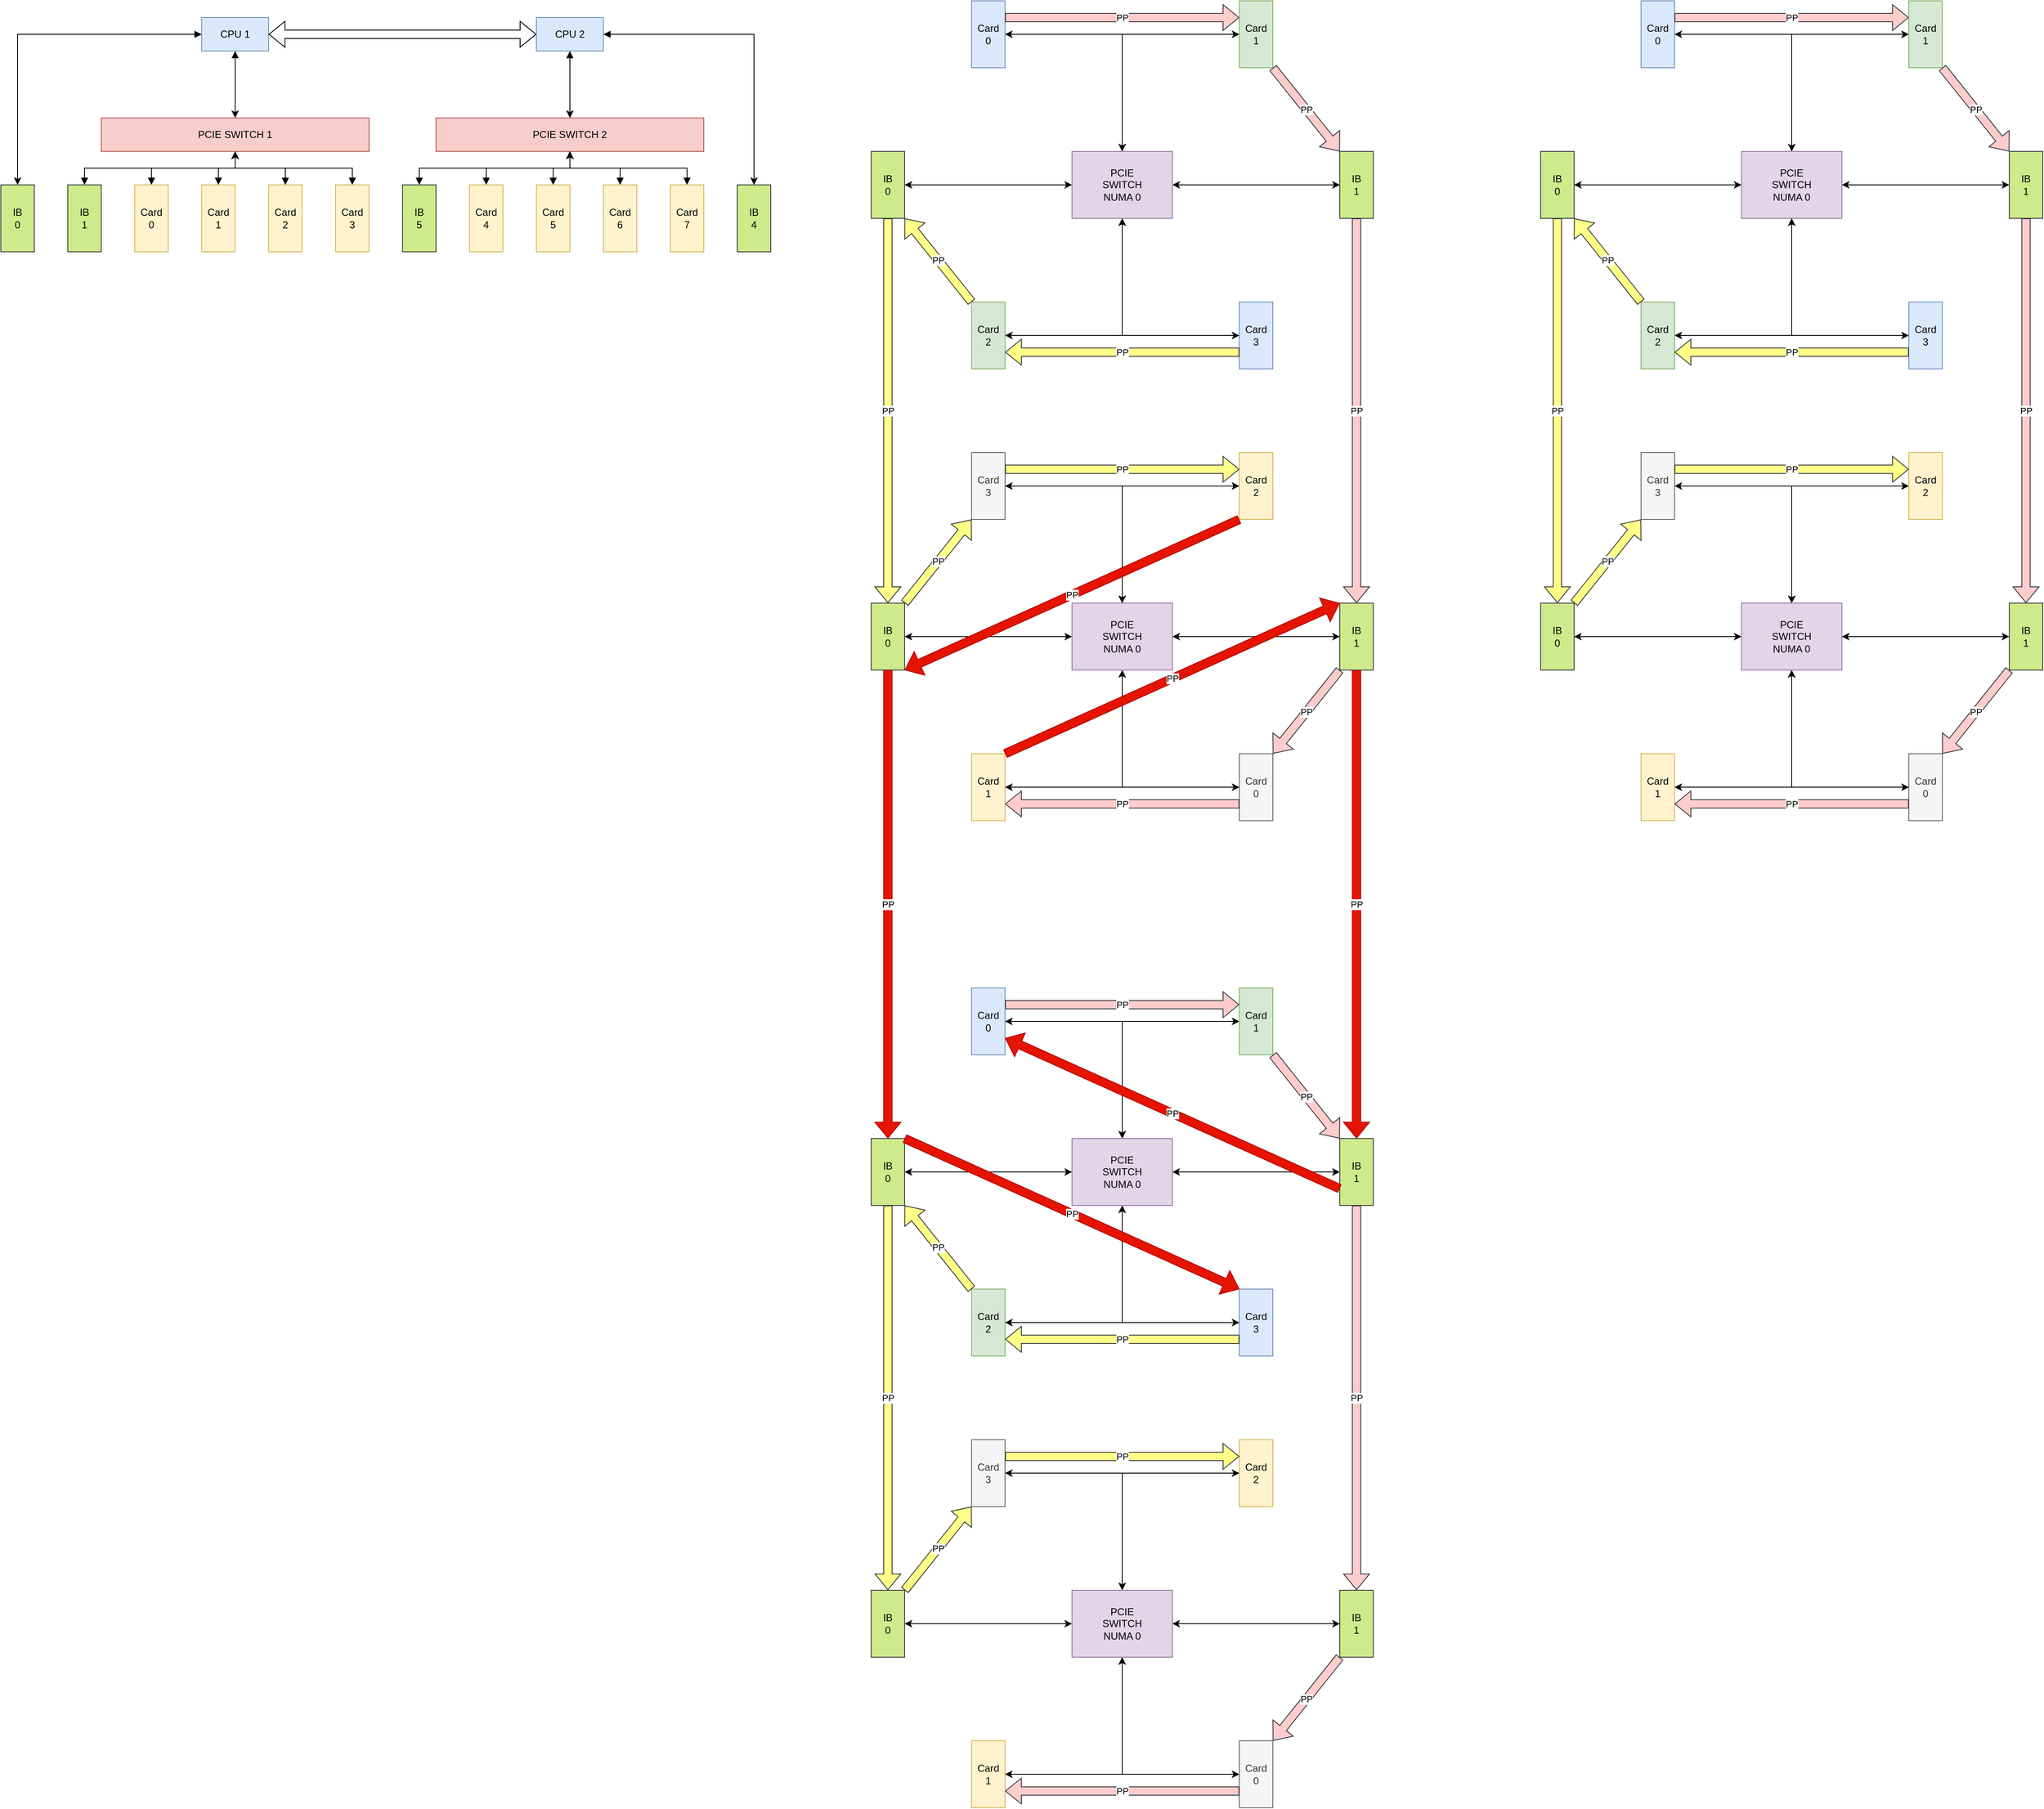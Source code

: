 <mxfile version="24.0.1" type="github">
  <diagram name="Page-1" id="sz9WDsKcMjd7FwOMRA3z">
    <mxGraphModel dx="3813" dy="1637" grid="1" gridSize="10" guides="1" tooltips="1" connect="1" arrows="1" fold="1" page="1" pageScale="1" pageWidth="850" pageHeight="1100" math="0" shadow="0">
      <root>
        <mxCell id="0" />
        <mxCell id="1" parent="0" />
        <mxCell id="98Ptpq3VxeF9D4LMuZ2r-12" value="" style="edgeStyle=orthogonalEdgeStyle;rounded=0;orthogonalLoop=1;jettySize=auto;html=1;startArrow=block;startFill=1;" edge="1" parent="1" source="98Ptpq3VxeF9D4LMuZ2r-13" target="98Ptpq3VxeF9D4LMuZ2r-17">
          <mxGeometry relative="1" as="geometry" />
        </mxCell>
        <mxCell id="98Ptpq3VxeF9D4LMuZ2r-13" value="CPU 1" style="rounded=0;whiteSpace=wrap;html=1;fillColor=#dae8fc;strokeColor=#6c8ebf;" vertex="1" parent="1">
          <mxGeometry x="-600" y="280" width="80" height="40" as="geometry" />
        </mxCell>
        <mxCell id="98Ptpq3VxeF9D4LMuZ2r-14" value="" style="edgeStyle=orthogonalEdgeStyle;rounded=0;orthogonalLoop=1;jettySize=auto;html=1;shape=flexArrow;endArrow=block;startArrow=block;" edge="1" parent="1" source="98Ptpq3VxeF9D4LMuZ2r-16" target="98Ptpq3VxeF9D4LMuZ2r-13">
          <mxGeometry relative="1" as="geometry" />
        </mxCell>
        <mxCell id="98Ptpq3VxeF9D4LMuZ2r-15" value="" style="edgeStyle=orthogonalEdgeStyle;rounded=0;orthogonalLoop=1;jettySize=auto;html=1;startArrow=block;startFill=1;" edge="1" parent="1" source="98Ptpq3VxeF9D4LMuZ2r-16" target="98Ptpq3VxeF9D4LMuZ2r-18">
          <mxGeometry relative="1" as="geometry" />
        </mxCell>
        <mxCell id="98Ptpq3VxeF9D4LMuZ2r-16" value="CPU 2" style="rounded=0;whiteSpace=wrap;html=1;fillColor=#dae8fc;strokeColor=#6c8ebf;" vertex="1" parent="1">
          <mxGeometry x="-200" y="280" width="80" height="40" as="geometry" />
        </mxCell>
        <mxCell id="98Ptpq3VxeF9D4LMuZ2r-17" value="PCIE SWITCH 1" style="rounded=0;whiteSpace=wrap;html=1;fillColor=#f8cecc;strokeColor=#b85450;" vertex="1" parent="1">
          <mxGeometry x="-720" y="400" width="320" height="40" as="geometry" />
        </mxCell>
        <mxCell id="98Ptpq3VxeF9D4LMuZ2r-18" value="PCIE SWITCH 2" style="rounded=0;whiteSpace=wrap;html=1;fillColor=#f8cecc;strokeColor=#b85450;" vertex="1" parent="1">
          <mxGeometry x="-320" y="400" width="320" height="40" as="geometry" />
        </mxCell>
        <mxCell id="98Ptpq3VxeF9D4LMuZ2r-19" value="" style="edgeStyle=orthogonalEdgeStyle;rounded=0;orthogonalLoop=1;jettySize=auto;html=1;startArrow=block;startFill=1;" edge="1" parent="1" source="98Ptpq3VxeF9D4LMuZ2r-20" target="98Ptpq3VxeF9D4LMuZ2r-17">
          <mxGeometry relative="1" as="geometry" />
        </mxCell>
        <mxCell id="98Ptpq3VxeF9D4LMuZ2r-20" value="Card&lt;br&gt;0" style="rounded=0;whiteSpace=wrap;html=1;fillColor=#fff2cc;strokeColor=#d6b656;" vertex="1" parent="1">
          <mxGeometry x="-680" y="480" width="40" height="80" as="geometry" />
        </mxCell>
        <mxCell id="98Ptpq3VxeF9D4LMuZ2r-21" value="" style="edgeStyle=orthogonalEdgeStyle;rounded=0;orthogonalLoop=1;jettySize=auto;html=1;startArrow=block;startFill=1;" edge="1" parent="1" source="98Ptpq3VxeF9D4LMuZ2r-22" target="98Ptpq3VxeF9D4LMuZ2r-17">
          <mxGeometry relative="1" as="geometry" />
        </mxCell>
        <mxCell id="98Ptpq3VxeF9D4LMuZ2r-22" value="Card&lt;br style=&quot;border-color: var(--border-color);&quot;&gt;1" style="rounded=0;whiteSpace=wrap;html=1;fillColor=#fff2cc;strokeColor=#d6b656;" vertex="1" parent="1">
          <mxGeometry x="-600" y="480" width="40" height="80" as="geometry" />
        </mxCell>
        <mxCell id="98Ptpq3VxeF9D4LMuZ2r-23" value="" style="edgeStyle=orthogonalEdgeStyle;rounded=0;orthogonalLoop=1;jettySize=auto;html=1;startArrow=block;startFill=1;" edge="1" parent="1" source="98Ptpq3VxeF9D4LMuZ2r-24" target="98Ptpq3VxeF9D4LMuZ2r-17">
          <mxGeometry relative="1" as="geometry" />
        </mxCell>
        <mxCell id="98Ptpq3VxeF9D4LMuZ2r-24" value="Card&lt;br style=&quot;border-color: var(--border-color);&quot;&gt;2" style="rounded=0;whiteSpace=wrap;html=1;fillColor=#fff2cc;strokeColor=#d6b656;" vertex="1" parent="1">
          <mxGeometry x="-520" y="480" width="40" height="80" as="geometry" />
        </mxCell>
        <mxCell id="98Ptpq3VxeF9D4LMuZ2r-25" value="" style="edgeStyle=orthogonalEdgeStyle;rounded=0;orthogonalLoop=1;jettySize=auto;html=1;startArrow=block;startFill=1;" edge="1" parent="1" source="98Ptpq3VxeF9D4LMuZ2r-26" target="98Ptpq3VxeF9D4LMuZ2r-17">
          <mxGeometry relative="1" as="geometry" />
        </mxCell>
        <mxCell id="98Ptpq3VxeF9D4LMuZ2r-26" value="Card&lt;br style=&quot;border-color: var(--border-color);&quot;&gt;3" style="rounded=0;whiteSpace=wrap;html=1;fillColor=#fff2cc;strokeColor=#d6b656;" vertex="1" parent="1">
          <mxGeometry x="-440" y="480" width="40" height="80" as="geometry" />
        </mxCell>
        <mxCell id="98Ptpq3VxeF9D4LMuZ2r-27" value="" style="edgeStyle=orthogonalEdgeStyle;rounded=0;orthogonalLoop=1;jettySize=auto;html=1;startArrow=block;startFill=1;" edge="1" parent="1" source="98Ptpq3VxeF9D4LMuZ2r-28" target="98Ptpq3VxeF9D4LMuZ2r-17">
          <mxGeometry relative="1" as="geometry" />
        </mxCell>
        <mxCell id="98Ptpq3VxeF9D4LMuZ2r-28" value="IB&lt;br&gt;1" style="rounded=0;whiteSpace=wrap;html=1;fillColor=#cdeb8b;strokeColor=#36393d;" vertex="1" parent="1">
          <mxGeometry x="-760" y="480" width="40" height="80" as="geometry" />
        </mxCell>
        <mxCell id="98Ptpq3VxeF9D4LMuZ2r-29" value="" style="edgeStyle=orthogonalEdgeStyle;rounded=0;orthogonalLoop=1;jettySize=auto;html=1;startArrow=block;startFill=1;" edge="1" parent="1" source="98Ptpq3VxeF9D4LMuZ2r-30" target="98Ptpq3VxeF9D4LMuZ2r-18">
          <mxGeometry relative="1" as="geometry" />
        </mxCell>
        <mxCell id="98Ptpq3VxeF9D4LMuZ2r-30" value="Card&lt;br style=&quot;border-color: var(--border-color);&quot;&gt;4" style="rounded=0;whiteSpace=wrap;html=1;fillColor=#fff2cc;strokeColor=#d6b656;" vertex="1" parent="1">
          <mxGeometry x="-280" y="480" width="40" height="80" as="geometry" />
        </mxCell>
        <mxCell id="98Ptpq3VxeF9D4LMuZ2r-31" value="" style="edgeStyle=orthogonalEdgeStyle;rounded=0;orthogonalLoop=1;jettySize=auto;html=1;startArrow=block;startFill=1;" edge="1" parent="1" source="98Ptpq3VxeF9D4LMuZ2r-32" target="98Ptpq3VxeF9D4LMuZ2r-18">
          <mxGeometry relative="1" as="geometry" />
        </mxCell>
        <mxCell id="98Ptpq3VxeF9D4LMuZ2r-32" value="Card&lt;br style=&quot;border-color: var(--border-color);&quot;&gt;5" style="rounded=0;whiteSpace=wrap;html=1;fillColor=#fff2cc;strokeColor=#d6b656;" vertex="1" parent="1">
          <mxGeometry x="-200" y="480" width="40" height="80" as="geometry" />
        </mxCell>
        <mxCell id="98Ptpq3VxeF9D4LMuZ2r-33" value="" style="edgeStyle=orthogonalEdgeStyle;rounded=0;orthogonalLoop=1;jettySize=auto;html=1;startArrow=block;startFill=1;" edge="1" parent="1" source="98Ptpq3VxeF9D4LMuZ2r-34" target="98Ptpq3VxeF9D4LMuZ2r-18">
          <mxGeometry relative="1" as="geometry" />
        </mxCell>
        <mxCell id="98Ptpq3VxeF9D4LMuZ2r-34" value="Card&lt;br style=&quot;border-color: var(--border-color);&quot;&gt;6" style="rounded=0;whiteSpace=wrap;html=1;fillColor=#fff2cc;strokeColor=#d6b656;" vertex="1" parent="1">
          <mxGeometry x="-120" y="480" width="40" height="80" as="geometry" />
        </mxCell>
        <mxCell id="98Ptpq3VxeF9D4LMuZ2r-35" value="" style="edgeStyle=orthogonalEdgeStyle;rounded=0;orthogonalLoop=1;jettySize=auto;html=1;startArrow=block;startFill=1;" edge="1" parent="1" source="98Ptpq3VxeF9D4LMuZ2r-36" target="98Ptpq3VxeF9D4LMuZ2r-18">
          <mxGeometry relative="1" as="geometry" />
        </mxCell>
        <mxCell id="98Ptpq3VxeF9D4LMuZ2r-36" value="Card&lt;br style=&quot;border-color: var(--border-color);&quot;&gt;7" style="rounded=0;whiteSpace=wrap;html=1;fillColor=#fff2cc;strokeColor=#d6b656;" vertex="1" parent="1">
          <mxGeometry x="-40" y="480" width="40" height="80" as="geometry" />
        </mxCell>
        <mxCell id="98Ptpq3VxeF9D4LMuZ2r-37" value="" style="edgeStyle=orthogonalEdgeStyle;rounded=0;orthogonalLoop=1;jettySize=auto;html=1;startArrow=block;startFill=1;" edge="1" parent="1" source="98Ptpq3VxeF9D4LMuZ2r-38" target="98Ptpq3VxeF9D4LMuZ2r-18">
          <mxGeometry relative="1" as="geometry" />
        </mxCell>
        <mxCell id="98Ptpq3VxeF9D4LMuZ2r-38" value="IB&lt;br&gt;5" style="rounded=0;whiteSpace=wrap;html=1;fillColor=#cdeb8b;strokeColor=#36393d;" vertex="1" parent="1">
          <mxGeometry x="-360" y="480" width="40" height="80" as="geometry" />
        </mxCell>
        <mxCell id="98Ptpq3VxeF9D4LMuZ2r-39" value="IB&lt;br&gt;0" style="rounded=0;whiteSpace=wrap;html=1;fillColor=#cdeb8b;strokeColor=#36393d;" vertex="1" parent="1">
          <mxGeometry x="-840" y="480" width="40" height="80" as="geometry" />
        </mxCell>
        <mxCell id="98Ptpq3VxeF9D4LMuZ2r-40" value="" style="edgeStyle=orthogonalEdgeStyle;rounded=0;orthogonalLoop=1;jettySize=auto;html=1;exitX=0;exitY=0.5;exitDx=0;exitDy=0;entryX=0.5;entryY=0;entryDx=0;entryDy=0;startArrow=block;startFill=1;" edge="1" parent="1" source="98Ptpq3VxeF9D4LMuZ2r-13" target="98Ptpq3VxeF9D4LMuZ2r-39">
          <mxGeometry relative="1" as="geometry">
            <mxPoint x="-550" y="330" as="sourcePoint" />
            <mxPoint x="-550" y="410" as="targetPoint" />
          </mxGeometry>
        </mxCell>
        <mxCell id="98Ptpq3VxeF9D4LMuZ2r-41" value="IB&lt;br&gt;4" style="rounded=0;whiteSpace=wrap;html=1;fillColor=#cdeb8b;strokeColor=#36393d;" vertex="1" parent="1">
          <mxGeometry x="40" y="480" width="40" height="80" as="geometry" />
        </mxCell>
        <mxCell id="98Ptpq3VxeF9D4LMuZ2r-42" value="" style="edgeStyle=orthogonalEdgeStyle;rounded=0;orthogonalLoop=1;jettySize=auto;html=1;exitX=1;exitY=0.5;exitDx=0;exitDy=0;entryX=0.5;entryY=0;entryDx=0;entryDy=0;startArrow=block;startFill=1;" edge="1" parent="1" source="98Ptpq3VxeF9D4LMuZ2r-16" target="98Ptpq3VxeF9D4LMuZ2r-41">
          <mxGeometry relative="1" as="geometry">
            <mxPoint x="240" y="300" as="sourcePoint" />
            <mxPoint x="290" y="410" as="targetPoint" />
          </mxGeometry>
        </mxCell>
        <mxCell id="98Ptpq3VxeF9D4LMuZ2r-53" value="" style="edgeStyle=orthogonalEdgeStyle;rounded=0;orthogonalLoop=1;jettySize=auto;html=1;startArrow=classic;startFill=1;" edge="1" parent="1" source="98Ptpq3VxeF9D4LMuZ2r-44" target="98Ptpq3VxeF9D4LMuZ2r-50">
          <mxGeometry relative="1" as="geometry">
            <Array as="points">
              <mxPoint x="500" y="300" />
            </Array>
          </mxGeometry>
        </mxCell>
        <mxCell id="98Ptpq3VxeF9D4LMuZ2r-44" value="Card&lt;br&gt;0" style="rounded=0;whiteSpace=wrap;html=1;fillColor=#dae8fc;strokeColor=#6c8ebf;" vertex="1" parent="1">
          <mxGeometry x="320" y="260" width="40" height="80" as="geometry" />
        </mxCell>
        <mxCell id="98Ptpq3VxeF9D4LMuZ2r-54" value="" style="edgeStyle=orthogonalEdgeStyle;rounded=0;orthogonalLoop=1;jettySize=auto;html=1;startArrow=classic;startFill=1;" edge="1" parent="1" source="98Ptpq3VxeF9D4LMuZ2r-45" target="98Ptpq3VxeF9D4LMuZ2r-50">
          <mxGeometry relative="1" as="geometry">
            <Array as="points">
              <mxPoint x="500" y="300" />
            </Array>
          </mxGeometry>
        </mxCell>
        <mxCell id="98Ptpq3VxeF9D4LMuZ2r-45" value="Card&lt;br style=&quot;border-color: var(--border-color);&quot;&gt;1" style="rounded=0;whiteSpace=wrap;html=1;fillColor=#d5e8d4;strokeColor=#82b366;" vertex="1" parent="1">
          <mxGeometry x="640" y="260" width="40" height="80" as="geometry" />
        </mxCell>
        <mxCell id="98Ptpq3VxeF9D4LMuZ2r-51" value="" style="edgeStyle=orthogonalEdgeStyle;rounded=0;orthogonalLoop=1;jettySize=auto;html=1;startArrow=classic;startFill=1;" edge="1" parent="1" source="98Ptpq3VxeF9D4LMuZ2r-46" target="98Ptpq3VxeF9D4LMuZ2r-50">
          <mxGeometry relative="1" as="geometry" />
        </mxCell>
        <mxCell id="98Ptpq3VxeF9D4LMuZ2r-46" value="Card&lt;br style=&quot;border-color: var(--border-color);&quot;&gt;2" style="rounded=0;whiteSpace=wrap;html=1;fillColor=#d5e8d4;strokeColor=#82b366;" vertex="1" parent="1">
          <mxGeometry x="320" y="620" width="40" height="80" as="geometry" />
        </mxCell>
        <mxCell id="98Ptpq3VxeF9D4LMuZ2r-52" value="" style="edgeStyle=orthogonalEdgeStyle;rounded=0;orthogonalLoop=1;jettySize=auto;html=1;startArrow=classic;startFill=1;" edge="1" parent="1" source="98Ptpq3VxeF9D4LMuZ2r-47" target="98Ptpq3VxeF9D4LMuZ2r-50">
          <mxGeometry relative="1" as="geometry" />
        </mxCell>
        <mxCell id="98Ptpq3VxeF9D4LMuZ2r-47" value="Card&lt;br style=&quot;border-color: var(--border-color);&quot;&gt;3" style="rounded=0;whiteSpace=wrap;html=1;fillColor=#dae8fc;strokeColor=#6c8ebf;" vertex="1" parent="1">
          <mxGeometry x="640" y="620" width="40" height="80" as="geometry" />
        </mxCell>
        <mxCell id="98Ptpq3VxeF9D4LMuZ2r-56" value="" style="edgeStyle=orthogonalEdgeStyle;rounded=0;orthogonalLoop=1;jettySize=auto;html=1;startArrow=classic;startFill=1;" edge="1" parent="1" source="98Ptpq3VxeF9D4LMuZ2r-48" target="98Ptpq3VxeF9D4LMuZ2r-50">
          <mxGeometry relative="1" as="geometry" />
        </mxCell>
        <mxCell id="98Ptpq3VxeF9D4LMuZ2r-48" value="IB&lt;br&gt;1" style="rounded=0;whiteSpace=wrap;html=1;fillColor=#cdeb8b;strokeColor=#36393d;" vertex="1" parent="1">
          <mxGeometry x="760" y="440" width="40" height="80" as="geometry" />
        </mxCell>
        <mxCell id="98Ptpq3VxeF9D4LMuZ2r-55" value="" style="edgeStyle=orthogonalEdgeStyle;rounded=0;orthogonalLoop=1;jettySize=auto;html=1;startArrow=classic;startFill=1;" edge="1" parent="1" source="98Ptpq3VxeF9D4LMuZ2r-49" target="98Ptpq3VxeF9D4LMuZ2r-50">
          <mxGeometry relative="1" as="geometry" />
        </mxCell>
        <mxCell id="98Ptpq3VxeF9D4LMuZ2r-49" value="IB&lt;br&gt;0" style="rounded=0;whiteSpace=wrap;html=1;fillColor=#cdeb8b;strokeColor=#36393d;" vertex="1" parent="1">
          <mxGeometry x="200" y="440" width="40" height="80" as="geometry" />
        </mxCell>
        <mxCell id="98Ptpq3VxeF9D4LMuZ2r-50" value="PCIE&lt;div&gt;SWITCH&lt;/div&gt;&lt;div&gt;NUMA 0&lt;/div&gt;" style="rounded=0;whiteSpace=wrap;html=1;fillColor=#e1d5e7;strokeColor=#9673a6;" vertex="1" parent="1">
          <mxGeometry x="440" y="440" width="120" height="80" as="geometry" />
        </mxCell>
        <mxCell id="98Ptpq3VxeF9D4LMuZ2r-77" value="" style="edgeStyle=orthogonalEdgeStyle;rounded=0;orthogonalLoop=1;jettySize=auto;html=1;startArrow=classic;startFill=1;" edge="1" parent="1" source="98Ptpq3VxeF9D4LMuZ2r-78" target="98Ptpq3VxeF9D4LMuZ2r-89">
          <mxGeometry relative="1" as="geometry">
            <Array as="points">
              <mxPoint x="500" y="840" />
            </Array>
          </mxGeometry>
        </mxCell>
        <mxCell id="98Ptpq3VxeF9D4LMuZ2r-78" value="Card&lt;br&gt;3" style="rounded=0;whiteSpace=wrap;html=1;fillColor=#f5f5f5;fontColor=#333333;strokeColor=#666666;" vertex="1" parent="1">
          <mxGeometry x="320" y="800" width="40" height="80" as="geometry" />
        </mxCell>
        <mxCell id="98Ptpq3VxeF9D4LMuZ2r-79" value="" style="edgeStyle=orthogonalEdgeStyle;rounded=0;orthogonalLoop=1;jettySize=auto;html=1;startArrow=classic;startFill=1;" edge="1" parent="1" source="98Ptpq3VxeF9D4LMuZ2r-80" target="98Ptpq3VxeF9D4LMuZ2r-89">
          <mxGeometry relative="1" as="geometry">
            <Array as="points">
              <mxPoint x="500" y="840" />
            </Array>
          </mxGeometry>
        </mxCell>
        <mxCell id="98Ptpq3VxeF9D4LMuZ2r-80" value="Card&lt;br style=&quot;border-color: var(--border-color);&quot;&gt;2" style="rounded=0;whiteSpace=wrap;html=1;fillColor=#fff2cc;strokeColor=#d6b656;" vertex="1" parent="1">
          <mxGeometry x="640" y="800" width="40" height="80" as="geometry" />
        </mxCell>
        <mxCell id="98Ptpq3VxeF9D4LMuZ2r-81" value="" style="edgeStyle=orthogonalEdgeStyle;rounded=0;orthogonalLoop=1;jettySize=auto;html=1;startArrow=classic;startFill=1;" edge="1" parent="1" source="98Ptpq3VxeF9D4LMuZ2r-82" target="98Ptpq3VxeF9D4LMuZ2r-89">
          <mxGeometry relative="1" as="geometry" />
        </mxCell>
        <mxCell id="98Ptpq3VxeF9D4LMuZ2r-82" value="Card&lt;br style=&quot;border-color: var(--border-color);&quot;&gt;1" style="rounded=0;whiteSpace=wrap;html=1;fillColor=#fff2cc;strokeColor=#d6b656;" vertex="1" parent="1">
          <mxGeometry x="320" y="1160" width="40" height="80" as="geometry" />
        </mxCell>
        <mxCell id="98Ptpq3VxeF9D4LMuZ2r-83" value="" style="edgeStyle=orthogonalEdgeStyle;rounded=0;orthogonalLoop=1;jettySize=auto;html=1;startArrow=classic;startFill=1;" edge="1" parent="1" source="98Ptpq3VxeF9D4LMuZ2r-84" target="98Ptpq3VxeF9D4LMuZ2r-89">
          <mxGeometry relative="1" as="geometry" />
        </mxCell>
        <mxCell id="98Ptpq3VxeF9D4LMuZ2r-84" value="Card&lt;br style=&quot;border-color: var(--border-color);&quot;&gt;0" style="rounded=0;whiteSpace=wrap;html=1;fillColor=#f5f5f5;strokeColor=#666666;fontColor=#333333;" vertex="1" parent="1">
          <mxGeometry x="640" y="1160" width="40" height="80" as="geometry" />
        </mxCell>
        <mxCell id="98Ptpq3VxeF9D4LMuZ2r-85" value="" style="edgeStyle=orthogonalEdgeStyle;rounded=0;orthogonalLoop=1;jettySize=auto;html=1;startArrow=classic;startFill=1;" edge="1" parent="1" source="98Ptpq3VxeF9D4LMuZ2r-86" target="98Ptpq3VxeF9D4LMuZ2r-89">
          <mxGeometry relative="1" as="geometry" />
        </mxCell>
        <mxCell id="98Ptpq3VxeF9D4LMuZ2r-86" value="IB&lt;br&gt;1" style="rounded=0;whiteSpace=wrap;html=1;fillColor=#cdeb8b;strokeColor=#36393d;" vertex="1" parent="1">
          <mxGeometry x="760" y="980" width="40" height="80" as="geometry" />
        </mxCell>
        <mxCell id="98Ptpq3VxeF9D4LMuZ2r-87" value="" style="edgeStyle=orthogonalEdgeStyle;rounded=0;orthogonalLoop=1;jettySize=auto;html=1;startArrow=classic;startFill=1;" edge="1" parent="1" source="98Ptpq3VxeF9D4LMuZ2r-88" target="98Ptpq3VxeF9D4LMuZ2r-89">
          <mxGeometry relative="1" as="geometry" />
        </mxCell>
        <mxCell id="98Ptpq3VxeF9D4LMuZ2r-88" value="IB&lt;br&gt;0" style="rounded=0;whiteSpace=wrap;html=1;fillColor=#cdeb8b;strokeColor=#36393d;" vertex="1" parent="1">
          <mxGeometry x="200" y="980" width="40" height="80" as="geometry" />
        </mxCell>
        <mxCell id="98Ptpq3VxeF9D4LMuZ2r-89" value="PCIE&lt;div&gt;SWITCH&lt;/div&gt;&lt;div&gt;NUMA 0&lt;/div&gt;" style="rounded=0;whiteSpace=wrap;html=1;fillColor=#e1d5e7;strokeColor=#9673a6;" vertex="1" parent="1">
          <mxGeometry x="440" y="980" width="120" height="80" as="geometry" />
        </mxCell>
        <mxCell id="98Ptpq3VxeF9D4LMuZ2r-90" value="PP" style="shape=flexArrow;endArrow=classic;html=1;rounded=0;entryX=0;entryY=0.25;entryDx=0;entryDy=0;exitX=1;exitY=0.25;exitDx=0;exitDy=0;fillColor=#ffcccc;strokeColor=#36393d;" edge="1" parent="1" source="98Ptpq3VxeF9D4LMuZ2r-44" target="98Ptpq3VxeF9D4LMuZ2r-45">
          <mxGeometry width="50" height="50" relative="1" as="geometry">
            <mxPoint x="390" y="270" as="sourcePoint" />
            <mxPoint x="590" y="270" as="targetPoint" />
          </mxGeometry>
        </mxCell>
        <mxCell id="98Ptpq3VxeF9D4LMuZ2r-91" value="PP" style="shape=flexArrow;endArrow=classic;html=1;rounded=0;entryX=0;entryY=0;entryDx=0;entryDy=0;exitX=1;exitY=1;exitDx=0;exitDy=0;fillColor=#ffcccc;strokeColor=#36393d;" edge="1" parent="1" source="98Ptpq3VxeF9D4LMuZ2r-45" target="98Ptpq3VxeF9D4LMuZ2r-48">
          <mxGeometry width="50" height="50" relative="1" as="geometry">
            <mxPoint x="370" y="290" as="sourcePoint" />
            <mxPoint x="650" y="290" as="targetPoint" />
          </mxGeometry>
        </mxCell>
        <mxCell id="98Ptpq3VxeF9D4LMuZ2r-92" value="PP" style="shape=flexArrow;endArrow=classic;html=1;rounded=0;exitX=0.5;exitY=1;exitDx=0;exitDy=0;entryX=0.5;entryY=0;entryDx=0;entryDy=0;fillColor=#ffcccc;strokeColor=#36393d;" edge="1" parent="1" source="98Ptpq3VxeF9D4LMuZ2r-48" target="98Ptpq3VxeF9D4LMuZ2r-86">
          <mxGeometry width="50" height="50" relative="1" as="geometry">
            <mxPoint x="-200" y="890" as="sourcePoint" />
            <mxPoint x="630" y="950" as="targetPoint" />
          </mxGeometry>
        </mxCell>
        <mxCell id="98Ptpq3VxeF9D4LMuZ2r-93" value="PP" style="shape=flexArrow;endArrow=classic;html=1;rounded=0;exitX=0;exitY=1;exitDx=0;exitDy=0;entryX=1;entryY=0;entryDx=0;entryDy=0;fillColor=#ffcccc;strokeColor=#36393d;" edge="1" parent="1" source="98Ptpq3VxeF9D4LMuZ2r-86" target="98Ptpq3VxeF9D4LMuZ2r-84">
          <mxGeometry width="50" height="50" relative="1" as="geometry">
            <mxPoint x="790" y="530" as="sourcePoint" />
            <mxPoint x="790" y="990" as="targetPoint" />
          </mxGeometry>
        </mxCell>
        <mxCell id="98Ptpq3VxeF9D4LMuZ2r-94" value="PP" style="shape=flexArrow;endArrow=classic;html=1;rounded=0;exitX=0;exitY=0.75;exitDx=0;exitDy=0;entryX=1;entryY=0.75;entryDx=0;entryDy=0;fillColor=#ffcccc;strokeColor=#36393d;" edge="1" parent="1" source="98Ptpq3VxeF9D4LMuZ2r-84" target="98Ptpq3VxeF9D4LMuZ2r-82">
          <mxGeometry width="50" height="50" relative="1" as="geometry">
            <mxPoint x="770" y="1070" as="sourcePoint" />
            <mxPoint x="690" y="1170" as="targetPoint" />
          </mxGeometry>
        </mxCell>
        <mxCell id="98Ptpq3VxeF9D4LMuZ2r-95" value="PP" style="shape=flexArrow;endArrow=none;html=1;rounded=0;exitX=0;exitY=0.25;exitDx=0;exitDy=0;entryX=1;entryY=0.25;entryDx=0;entryDy=0;fillColor=#ffff88;strokeColor=#36393d;startArrow=block;startFill=0;endFill=0;" edge="1" parent="1" source="98Ptpq3VxeF9D4LMuZ2r-80" target="98Ptpq3VxeF9D4LMuZ2r-78">
          <mxGeometry width="50" height="50" relative="1" as="geometry">
            <mxPoint x="770" y="1070" as="sourcePoint" />
            <mxPoint x="690" y="1170" as="targetPoint" />
          </mxGeometry>
        </mxCell>
        <mxCell id="98Ptpq3VxeF9D4LMuZ2r-96" value="PP" style="shape=flexArrow;endArrow=none;html=1;rounded=0;exitX=0;exitY=1;exitDx=0;exitDy=0;entryX=1;entryY=0;entryDx=0;entryDy=0;fillColor=#ffff88;strokeColor=#36393d;startArrow=block;startFill=0;endFill=0;" edge="1" parent="1" source="98Ptpq3VxeF9D4LMuZ2r-78" target="98Ptpq3VxeF9D4LMuZ2r-88">
          <mxGeometry width="50" height="50" relative="1" as="geometry">
            <mxPoint x="650" y="830" as="sourcePoint" />
            <mxPoint x="370" y="830" as="targetPoint" />
          </mxGeometry>
        </mxCell>
        <mxCell id="98Ptpq3VxeF9D4LMuZ2r-97" value="PP" style="shape=flexArrow;endArrow=none;html=1;rounded=0;exitX=0.5;exitY=0;exitDx=0;exitDy=0;entryX=0.5;entryY=1;entryDx=0;entryDy=0;fillColor=#ffff88;strokeColor=#36393d;startArrow=block;endFill=0;" edge="1" parent="1" source="98Ptpq3VxeF9D4LMuZ2r-88" target="98Ptpq3VxeF9D4LMuZ2r-49">
          <mxGeometry width="50" height="50" relative="1" as="geometry">
            <mxPoint x="330" y="890" as="sourcePoint" />
            <mxPoint x="250" y="990" as="targetPoint" />
          </mxGeometry>
        </mxCell>
        <mxCell id="98Ptpq3VxeF9D4LMuZ2r-100" value="PP" style="shape=flexArrow;endArrow=none;html=1;rounded=0;exitX=1;exitY=1;exitDx=0;exitDy=0;entryX=0;entryY=0;entryDx=0;entryDy=0;fillColor=#ffff88;strokeColor=#36393d;endFill=0;startArrow=block;" edge="1" parent="1" source="98Ptpq3VxeF9D4LMuZ2r-49" target="98Ptpq3VxeF9D4LMuZ2r-46">
          <mxGeometry width="50" height="50" relative="1" as="geometry">
            <mxPoint x="330" y="890" as="sourcePoint" />
            <mxPoint x="250" y="990" as="targetPoint" />
          </mxGeometry>
        </mxCell>
        <mxCell id="98Ptpq3VxeF9D4LMuZ2r-101" value="PP" style="shape=flexArrow;endArrow=none;html=1;rounded=0;exitX=1;exitY=0.75;exitDx=0;exitDy=0;entryX=0;entryY=0.75;entryDx=0;entryDy=0;fillColor=#ffff88;strokeColor=#36393d;startArrow=block;endFill=0;" edge="1" parent="1" source="98Ptpq3VxeF9D4LMuZ2r-46" target="98Ptpq3VxeF9D4LMuZ2r-47">
          <mxGeometry width="50" height="50" relative="1" as="geometry">
            <mxPoint x="250" y="530" as="sourcePoint" />
            <mxPoint x="330" y="630" as="targetPoint" />
          </mxGeometry>
        </mxCell>
        <mxCell id="98Ptpq3VxeF9D4LMuZ2r-102" value="" style="edgeStyle=orthogonalEdgeStyle;rounded=0;orthogonalLoop=1;jettySize=auto;html=1;startArrow=classic;startFill=1;" edge="1" parent="1" source="98Ptpq3VxeF9D4LMuZ2r-103" target="98Ptpq3VxeF9D4LMuZ2r-114">
          <mxGeometry relative="1" as="geometry">
            <Array as="points">
              <mxPoint x="1300" y="300" />
            </Array>
          </mxGeometry>
        </mxCell>
        <mxCell id="98Ptpq3VxeF9D4LMuZ2r-103" value="Card&lt;br&gt;0" style="rounded=0;whiteSpace=wrap;html=1;fillColor=#dae8fc;strokeColor=#6c8ebf;" vertex="1" parent="1">
          <mxGeometry x="1120" y="260" width="40" height="80" as="geometry" />
        </mxCell>
        <mxCell id="98Ptpq3VxeF9D4LMuZ2r-104" value="" style="edgeStyle=orthogonalEdgeStyle;rounded=0;orthogonalLoop=1;jettySize=auto;html=1;startArrow=classic;startFill=1;" edge="1" parent="1" source="98Ptpq3VxeF9D4LMuZ2r-105" target="98Ptpq3VxeF9D4LMuZ2r-114">
          <mxGeometry relative="1" as="geometry">
            <Array as="points">
              <mxPoint x="1300" y="300" />
            </Array>
          </mxGeometry>
        </mxCell>
        <mxCell id="98Ptpq3VxeF9D4LMuZ2r-105" value="Card&lt;br style=&quot;border-color: var(--border-color);&quot;&gt;1" style="rounded=0;whiteSpace=wrap;html=1;fillColor=#d5e8d4;strokeColor=#82b366;" vertex="1" parent="1">
          <mxGeometry x="1440" y="260" width="40" height="80" as="geometry" />
        </mxCell>
        <mxCell id="98Ptpq3VxeF9D4LMuZ2r-106" value="" style="edgeStyle=orthogonalEdgeStyle;rounded=0;orthogonalLoop=1;jettySize=auto;html=1;startArrow=classic;startFill=1;" edge="1" parent="1" source="98Ptpq3VxeF9D4LMuZ2r-107" target="98Ptpq3VxeF9D4LMuZ2r-114">
          <mxGeometry relative="1" as="geometry" />
        </mxCell>
        <mxCell id="98Ptpq3VxeF9D4LMuZ2r-107" value="Card&lt;br style=&quot;border-color: var(--border-color);&quot;&gt;2" style="rounded=0;whiteSpace=wrap;html=1;fillColor=#d5e8d4;strokeColor=#82b366;" vertex="1" parent="1">
          <mxGeometry x="1120" y="620" width="40" height="80" as="geometry" />
        </mxCell>
        <mxCell id="98Ptpq3VxeF9D4LMuZ2r-108" value="" style="edgeStyle=orthogonalEdgeStyle;rounded=0;orthogonalLoop=1;jettySize=auto;html=1;startArrow=classic;startFill=1;" edge="1" parent="1" source="98Ptpq3VxeF9D4LMuZ2r-109" target="98Ptpq3VxeF9D4LMuZ2r-114">
          <mxGeometry relative="1" as="geometry" />
        </mxCell>
        <mxCell id="98Ptpq3VxeF9D4LMuZ2r-109" value="Card&lt;br style=&quot;border-color: var(--border-color);&quot;&gt;3" style="rounded=0;whiteSpace=wrap;html=1;fillColor=#dae8fc;strokeColor=#6c8ebf;" vertex="1" parent="1">
          <mxGeometry x="1440" y="620" width="40" height="80" as="geometry" />
        </mxCell>
        <mxCell id="98Ptpq3VxeF9D4LMuZ2r-110" value="" style="edgeStyle=orthogonalEdgeStyle;rounded=0;orthogonalLoop=1;jettySize=auto;html=1;startArrow=classic;startFill=1;" edge="1" parent="1" source="98Ptpq3VxeF9D4LMuZ2r-111" target="98Ptpq3VxeF9D4LMuZ2r-114">
          <mxGeometry relative="1" as="geometry" />
        </mxCell>
        <mxCell id="98Ptpq3VxeF9D4LMuZ2r-111" value="IB&lt;br&gt;1" style="rounded=0;whiteSpace=wrap;html=1;fillColor=#cdeb8b;strokeColor=#36393d;" vertex="1" parent="1">
          <mxGeometry x="1560" y="440" width="40" height="80" as="geometry" />
        </mxCell>
        <mxCell id="98Ptpq3VxeF9D4LMuZ2r-112" value="" style="edgeStyle=orthogonalEdgeStyle;rounded=0;orthogonalLoop=1;jettySize=auto;html=1;startArrow=classic;startFill=1;" edge="1" parent="1" source="98Ptpq3VxeF9D4LMuZ2r-113" target="98Ptpq3VxeF9D4LMuZ2r-114">
          <mxGeometry relative="1" as="geometry" />
        </mxCell>
        <mxCell id="98Ptpq3VxeF9D4LMuZ2r-113" value="IB&lt;br&gt;0" style="rounded=0;whiteSpace=wrap;html=1;fillColor=#cdeb8b;strokeColor=#36393d;" vertex="1" parent="1">
          <mxGeometry x="1000" y="440" width="40" height="80" as="geometry" />
        </mxCell>
        <mxCell id="98Ptpq3VxeF9D4LMuZ2r-114" value="PCIE&lt;div&gt;SWITCH&lt;/div&gt;&lt;div&gt;NUMA 0&lt;/div&gt;" style="rounded=0;whiteSpace=wrap;html=1;fillColor=#e1d5e7;strokeColor=#9673a6;" vertex="1" parent="1">
          <mxGeometry x="1240" y="440" width="120" height="80" as="geometry" />
        </mxCell>
        <mxCell id="98Ptpq3VxeF9D4LMuZ2r-115" value="" style="edgeStyle=orthogonalEdgeStyle;rounded=0;orthogonalLoop=1;jettySize=auto;html=1;startArrow=classic;startFill=1;" edge="1" parent="1" source="98Ptpq3VxeF9D4LMuZ2r-116" target="98Ptpq3VxeF9D4LMuZ2r-127">
          <mxGeometry relative="1" as="geometry">
            <Array as="points">
              <mxPoint x="1300" y="840" />
            </Array>
          </mxGeometry>
        </mxCell>
        <mxCell id="98Ptpq3VxeF9D4LMuZ2r-116" value="Card&lt;br&gt;3" style="rounded=0;whiteSpace=wrap;html=1;fillColor=#f5f5f5;strokeColor=#666666;fontColor=#333333;" vertex="1" parent="1">
          <mxGeometry x="1120" y="800" width="40" height="80" as="geometry" />
        </mxCell>
        <mxCell id="98Ptpq3VxeF9D4LMuZ2r-117" value="" style="edgeStyle=orthogonalEdgeStyle;rounded=0;orthogonalLoop=1;jettySize=auto;html=1;startArrow=classic;startFill=1;" edge="1" parent="1" source="98Ptpq3VxeF9D4LMuZ2r-118" target="98Ptpq3VxeF9D4LMuZ2r-127">
          <mxGeometry relative="1" as="geometry">
            <Array as="points">
              <mxPoint x="1300" y="840" />
            </Array>
          </mxGeometry>
        </mxCell>
        <mxCell id="98Ptpq3VxeF9D4LMuZ2r-118" value="Card&lt;br style=&quot;border-color: var(--border-color);&quot;&gt;2" style="rounded=0;whiteSpace=wrap;html=1;fillColor=#fff2cc;strokeColor=#d6b656;" vertex="1" parent="1">
          <mxGeometry x="1440" y="800" width="40" height="80" as="geometry" />
        </mxCell>
        <mxCell id="98Ptpq3VxeF9D4LMuZ2r-119" value="" style="edgeStyle=orthogonalEdgeStyle;rounded=0;orthogonalLoop=1;jettySize=auto;html=1;startArrow=classic;startFill=1;" edge="1" parent="1" source="98Ptpq3VxeF9D4LMuZ2r-120" target="98Ptpq3VxeF9D4LMuZ2r-127">
          <mxGeometry relative="1" as="geometry" />
        </mxCell>
        <mxCell id="98Ptpq3VxeF9D4LMuZ2r-120" value="Card&lt;br style=&quot;border-color: var(--border-color);&quot;&gt;1" style="rounded=0;whiteSpace=wrap;html=1;fillColor=#fff2cc;strokeColor=#d6b656;" vertex="1" parent="1">
          <mxGeometry x="1120" y="1160" width="40" height="80" as="geometry" />
        </mxCell>
        <mxCell id="98Ptpq3VxeF9D4LMuZ2r-121" value="" style="edgeStyle=orthogonalEdgeStyle;rounded=0;orthogonalLoop=1;jettySize=auto;html=1;startArrow=classic;startFill=1;" edge="1" parent="1" source="98Ptpq3VxeF9D4LMuZ2r-122" target="98Ptpq3VxeF9D4LMuZ2r-127">
          <mxGeometry relative="1" as="geometry" />
        </mxCell>
        <mxCell id="98Ptpq3VxeF9D4LMuZ2r-122" value="Card&lt;br style=&quot;border-color: var(--border-color);&quot;&gt;0" style="rounded=0;whiteSpace=wrap;html=1;fillColor=#f5f5f5;strokeColor=#666666;fontColor=#333333;" vertex="1" parent="1">
          <mxGeometry x="1440" y="1160" width="40" height="80" as="geometry" />
        </mxCell>
        <mxCell id="98Ptpq3VxeF9D4LMuZ2r-123" value="" style="edgeStyle=orthogonalEdgeStyle;rounded=0;orthogonalLoop=1;jettySize=auto;html=1;startArrow=classic;startFill=1;" edge="1" parent="1" source="98Ptpq3VxeF9D4LMuZ2r-124" target="98Ptpq3VxeF9D4LMuZ2r-127">
          <mxGeometry relative="1" as="geometry" />
        </mxCell>
        <mxCell id="98Ptpq3VxeF9D4LMuZ2r-124" value="IB&lt;br&gt;1" style="rounded=0;whiteSpace=wrap;html=1;fillColor=#cdeb8b;strokeColor=#36393d;" vertex="1" parent="1">
          <mxGeometry x="1560" y="980" width="40" height="80" as="geometry" />
        </mxCell>
        <mxCell id="98Ptpq3VxeF9D4LMuZ2r-125" value="" style="edgeStyle=orthogonalEdgeStyle;rounded=0;orthogonalLoop=1;jettySize=auto;html=1;startArrow=classic;startFill=1;" edge="1" parent="1" source="98Ptpq3VxeF9D4LMuZ2r-126" target="98Ptpq3VxeF9D4LMuZ2r-127">
          <mxGeometry relative="1" as="geometry" />
        </mxCell>
        <mxCell id="98Ptpq3VxeF9D4LMuZ2r-126" value="IB&lt;br&gt;0" style="rounded=0;whiteSpace=wrap;html=1;fillColor=#cdeb8b;strokeColor=#36393d;" vertex="1" parent="1">
          <mxGeometry x="1000" y="980" width="40" height="80" as="geometry" />
        </mxCell>
        <mxCell id="98Ptpq3VxeF9D4LMuZ2r-127" value="PCIE&lt;div&gt;SWITCH&lt;/div&gt;&lt;div&gt;NUMA 0&lt;/div&gt;" style="rounded=0;whiteSpace=wrap;html=1;fillColor=#e1d5e7;strokeColor=#9673a6;" vertex="1" parent="1">
          <mxGeometry x="1240" y="980" width="120" height="80" as="geometry" />
        </mxCell>
        <mxCell id="98Ptpq3VxeF9D4LMuZ2r-128" value="PP" style="shape=flexArrow;endArrow=classic;html=1;rounded=0;entryX=0;entryY=0.25;entryDx=0;entryDy=0;exitX=1;exitY=0.25;exitDx=0;exitDy=0;fillColor=#ffcccc;strokeColor=#36393d;" edge="1" parent="1" source="98Ptpq3VxeF9D4LMuZ2r-103" target="98Ptpq3VxeF9D4LMuZ2r-105">
          <mxGeometry width="50" height="50" relative="1" as="geometry">
            <mxPoint x="1190" y="270" as="sourcePoint" />
            <mxPoint x="1390" y="270" as="targetPoint" />
          </mxGeometry>
        </mxCell>
        <mxCell id="98Ptpq3VxeF9D4LMuZ2r-129" value="PP" style="shape=flexArrow;endArrow=classic;html=1;rounded=0;entryX=0;entryY=0;entryDx=0;entryDy=0;exitX=1;exitY=1;exitDx=0;exitDy=0;fillColor=#ffcccc;strokeColor=#36393d;" edge="1" parent="1" source="98Ptpq3VxeF9D4LMuZ2r-105" target="98Ptpq3VxeF9D4LMuZ2r-111">
          <mxGeometry width="50" height="50" relative="1" as="geometry">
            <mxPoint x="1170" y="290" as="sourcePoint" />
            <mxPoint x="1450" y="290" as="targetPoint" />
          </mxGeometry>
        </mxCell>
        <mxCell id="98Ptpq3VxeF9D4LMuZ2r-130" value="PP" style="shape=flexArrow;endArrow=classic;html=1;rounded=0;exitX=0.5;exitY=1;exitDx=0;exitDy=0;entryX=0.5;entryY=0;entryDx=0;entryDy=0;fillColor=#ffcccc;strokeColor=#36393d;" edge="1" parent="1" source="98Ptpq3VxeF9D4LMuZ2r-111" target="98Ptpq3VxeF9D4LMuZ2r-124">
          <mxGeometry width="50" height="50" relative="1" as="geometry">
            <mxPoint x="600" y="890" as="sourcePoint" />
            <mxPoint x="1430" y="950" as="targetPoint" />
          </mxGeometry>
        </mxCell>
        <mxCell id="98Ptpq3VxeF9D4LMuZ2r-131" value="PP" style="shape=flexArrow;endArrow=classic;html=1;rounded=0;exitX=0;exitY=1;exitDx=0;exitDy=0;entryX=1;entryY=0;entryDx=0;entryDy=0;fillColor=#ffcccc;strokeColor=#36393d;" edge="1" parent="1" source="98Ptpq3VxeF9D4LMuZ2r-124" target="98Ptpq3VxeF9D4LMuZ2r-122">
          <mxGeometry width="50" height="50" relative="1" as="geometry">
            <mxPoint x="1590" y="530" as="sourcePoint" />
            <mxPoint x="1590" y="990" as="targetPoint" />
          </mxGeometry>
        </mxCell>
        <mxCell id="98Ptpq3VxeF9D4LMuZ2r-132" value="PP" style="shape=flexArrow;endArrow=classic;html=1;rounded=0;exitX=0;exitY=0.75;exitDx=0;exitDy=0;entryX=1;entryY=0.75;entryDx=0;entryDy=0;fillColor=#ffcccc;strokeColor=#36393d;" edge="1" parent="1" source="98Ptpq3VxeF9D4LMuZ2r-122" target="98Ptpq3VxeF9D4LMuZ2r-120">
          <mxGeometry width="50" height="50" relative="1" as="geometry">
            <mxPoint x="1570" y="1070" as="sourcePoint" />
            <mxPoint x="1490" y="1170" as="targetPoint" />
          </mxGeometry>
        </mxCell>
        <mxCell id="98Ptpq3VxeF9D4LMuZ2r-133" value="PP" style="shape=flexArrow;endArrow=none;html=1;rounded=0;exitX=0;exitY=0.25;exitDx=0;exitDy=0;entryX=1;entryY=0.25;entryDx=0;entryDy=0;fillColor=#ffff88;strokeColor=#36393d;startArrow=block;startFill=0;endFill=0;" edge="1" parent="1" source="98Ptpq3VxeF9D4LMuZ2r-118" target="98Ptpq3VxeF9D4LMuZ2r-116">
          <mxGeometry width="50" height="50" relative="1" as="geometry">
            <mxPoint x="1570" y="1070" as="sourcePoint" />
            <mxPoint x="1490" y="1170" as="targetPoint" />
          </mxGeometry>
        </mxCell>
        <mxCell id="98Ptpq3VxeF9D4LMuZ2r-134" value="PP" style="shape=flexArrow;endArrow=none;html=1;rounded=0;exitX=0;exitY=1;exitDx=0;exitDy=0;entryX=1;entryY=0;entryDx=0;entryDy=0;fillColor=#ffff88;strokeColor=#36393d;startArrow=block;startFill=0;endFill=0;" edge="1" parent="1" source="98Ptpq3VxeF9D4LMuZ2r-116" target="98Ptpq3VxeF9D4LMuZ2r-126">
          <mxGeometry width="50" height="50" relative="1" as="geometry">
            <mxPoint x="1450" y="830" as="sourcePoint" />
            <mxPoint x="1170" y="830" as="targetPoint" />
          </mxGeometry>
        </mxCell>
        <mxCell id="98Ptpq3VxeF9D4LMuZ2r-135" value="PP" style="shape=flexArrow;endArrow=none;html=1;rounded=0;exitX=0.5;exitY=0;exitDx=0;exitDy=0;entryX=0.5;entryY=1;entryDx=0;entryDy=0;fillColor=#ffff88;strokeColor=#36393d;startArrow=block;endFill=0;" edge="1" parent="1" source="98Ptpq3VxeF9D4LMuZ2r-126" target="98Ptpq3VxeF9D4LMuZ2r-113">
          <mxGeometry width="50" height="50" relative="1" as="geometry">
            <mxPoint x="1130" y="890" as="sourcePoint" />
            <mxPoint x="1050" y="990" as="targetPoint" />
          </mxGeometry>
        </mxCell>
        <mxCell id="98Ptpq3VxeF9D4LMuZ2r-136" value="PP" style="shape=flexArrow;endArrow=none;html=1;rounded=0;exitX=1;exitY=1;exitDx=0;exitDy=0;entryX=0;entryY=0;entryDx=0;entryDy=0;fillColor=#ffff88;strokeColor=#36393d;endFill=0;startArrow=block;" edge="1" parent="1" source="98Ptpq3VxeF9D4LMuZ2r-113" target="98Ptpq3VxeF9D4LMuZ2r-107">
          <mxGeometry width="50" height="50" relative="1" as="geometry">
            <mxPoint x="1130" y="890" as="sourcePoint" />
            <mxPoint x="1050" y="990" as="targetPoint" />
          </mxGeometry>
        </mxCell>
        <mxCell id="98Ptpq3VxeF9D4LMuZ2r-137" value="PP" style="shape=flexArrow;endArrow=none;html=1;rounded=0;exitX=1;exitY=0.75;exitDx=0;exitDy=0;entryX=0;entryY=0.75;entryDx=0;entryDy=0;fillColor=#ffff88;strokeColor=#36393d;startArrow=block;endFill=0;" edge="1" parent="1" source="98Ptpq3VxeF9D4LMuZ2r-107" target="98Ptpq3VxeF9D4LMuZ2r-109">
          <mxGeometry width="50" height="50" relative="1" as="geometry">
            <mxPoint x="1050" y="530" as="sourcePoint" />
            <mxPoint x="1130" y="630" as="targetPoint" />
          </mxGeometry>
        </mxCell>
        <mxCell id="98Ptpq3VxeF9D4LMuZ2r-174" value="" style="edgeStyle=orthogonalEdgeStyle;rounded=0;orthogonalLoop=1;jettySize=auto;html=1;startArrow=classic;startFill=1;" edge="1" parent="1" source="98Ptpq3VxeF9D4LMuZ2r-175" target="98Ptpq3VxeF9D4LMuZ2r-186">
          <mxGeometry relative="1" as="geometry">
            <Array as="points">
              <mxPoint x="500" y="1480" />
            </Array>
          </mxGeometry>
        </mxCell>
        <mxCell id="98Ptpq3VxeF9D4LMuZ2r-175" value="Card&lt;br&gt;0" style="rounded=0;whiteSpace=wrap;html=1;fillColor=#dae8fc;strokeColor=#6c8ebf;" vertex="1" parent="1">
          <mxGeometry x="320" y="1440" width="40" height="80" as="geometry" />
        </mxCell>
        <mxCell id="98Ptpq3VxeF9D4LMuZ2r-176" value="" style="edgeStyle=orthogonalEdgeStyle;rounded=0;orthogonalLoop=1;jettySize=auto;html=1;startArrow=classic;startFill=1;" edge="1" parent="1" source="98Ptpq3VxeF9D4LMuZ2r-177" target="98Ptpq3VxeF9D4LMuZ2r-186">
          <mxGeometry relative="1" as="geometry">
            <Array as="points">
              <mxPoint x="500" y="1480" />
            </Array>
          </mxGeometry>
        </mxCell>
        <mxCell id="98Ptpq3VxeF9D4LMuZ2r-177" value="Card&lt;br style=&quot;border-color: var(--border-color);&quot;&gt;1" style="rounded=0;whiteSpace=wrap;html=1;fillColor=#d5e8d4;strokeColor=#82b366;" vertex="1" parent="1">
          <mxGeometry x="640" y="1440" width="40" height="80" as="geometry" />
        </mxCell>
        <mxCell id="98Ptpq3VxeF9D4LMuZ2r-178" value="" style="edgeStyle=orthogonalEdgeStyle;rounded=0;orthogonalLoop=1;jettySize=auto;html=1;startArrow=classic;startFill=1;" edge="1" parent="1" source="98Ptpq3VxeF9D4LMuZ2r-179" target="98Ptpq3VxeF9D4LMuZ2r-186">
          <mxGeometry relative="1" as="geometry" />
        </mxCell>
        <mxCell id="98Ptpq3VxeF9D4LMuZ2r-179" value="Card&lt;br style=&quot;border-color: var(--border-color);&quot;&gt;2" style="rounded=0;whiteSpace=wrap;html=1;fillColor=#d5e8d4;strokeColor=#82b366;" vertex="1" parent="1">
          <mxGeometry x="320" y="1800" width="40" height="80" as="geometry" />
        </mxCell>
        <mxCell id="98Ptpq3VxeF9D4LMuZ2r-180" value="" style="edgeStyle=orthogonalEdgeStyle;rounded=0;orthogonalLoop=1;jettySize=auto;html=1;startArrow=classic;startFill=1;" edge="1" parent="1" source="98Ptpq3VxeF9D4LMuZ2r-181" target="98Ptpq3VxeF9D4LMuZ2r-186">
          <mxGeometry relative="1" as="geometry" />
        </mxCell>
        <mxCell id="98Ptpq3VxeF9D4LMuZ2r-181" value="Card&lt;br style=&quot;border-color: var(--border-color);&quot;&gt;3" style="rounded=0;whiteSpace=wrap;html=1;fillColor=#dae8fc;strokeColor=#6c8ebf;" vertex="1" parent="1">
          <mxGeometry x="640" y="1800" width="40" height="80" as="geometry" />
        </mxCell>
        <mxCell id="98Ptpq3VxeF9D4LMuZ2r-182" value="" style="edgeStyle=orthogonalEdgeStyle;rounded=0;orthogonalLoop=1;jettySize=auto;html=1;startArrow=classic;startFill=1;" edge="1" parent="1" source="98Ptpq3VxeF9D4LMuZ2r-183" target="98Ptpq3VxeF9D4LMuZ2r-186">
          <mxGeometry relative="1" as="geometry" />
        </mxCell>
        <mxCell id="98Ptpq3VxeF9D4LMuZ2r-183" value="IB&lt;br&gt;1" style="rounded=0;whiteSpace=wrap;html=1;fillColor=#cdeb8b;strokeColor=#36393d;" vertex="1" parent="1">
          <mxGeometry x="760" y="1620" width="40" height="80" as="geometry" />
        </mxCell>
        <mxCell id="98Ptpq3VxeF9D4LMuZ2r-184" value="" style="edgeStyle=orthogonalEdgeStyle;rounded=0;orthogonalLoop=1;jettySize=auto;html=1;startArrow=classic;startFill=1;" edge="1" parent="1" source="98Ptpq3VxeF9D4LMuZ2r-185" target="98Ptpq3VxeF9D4LMuZ2r-186">
          <mxGeometry relative="1" as="geometry" />
        </mxCell>
        <mxCell id="98Ptpq3VxeF9D4LMuZ2r-185" value="IB&lt;br&gt;0" style="rounded=0;whiteSpace=wrap;html=1;fillColor=#cdeb8b;strokeColor=#36393d;" vertex="1" parent="1">
          <mxGeometry x="200" y="1620" width="40" height="80" as="geometry" />
        </mxCell>
        <mxCell id="98Ptpq3VxeF9D4LMuZ2r-186" value="PCIE&lt;div&gt;SWITCH&lt;/div&gt;&lt;div&gt;NUMA 0&lt;/div&gt;" style="rounded=0;whiteSpace=wrap;html=1;fillColor=#e1d5e7;strokeColor=#9673a6;" vertex="1" parent="1">
          <mxGeometry x="440" y="1620" width="120" height="80" as="geometry" />
        </mxCell>
        <mxCell id="98Ptpq3VxeF9D4LMuZ2r-187" value="" style="edgeStyle=orthogonalEdgeStyle;rounded=0;orthogonalLoop=1;jettySize=auto;html=1;startArrow=classic;startFill=1;" edge="1" parent="1" source="98Ptpq3VxeF9D4LMuZ2r-188" target="98Ptpq3VxeF9D4LMuZ2r-199">
          <mxGeometry relative="1" as="geometry">
            <Array as="points">
              <mxPoint x="500" y="2020" />
            </Array>
          </mxGeometry>
        </mxCell>
        <mxCell id="98Ptpq3VxeF9D4LMuZ2r-188" value="Card&lt;br&gt;3" style="rounded=0;whiteSpace=wrap;html=1;fillColor=#f5f5f5;strokeColor=#666666;fontColor=#333333;" vertex="1" parent="1">
          <mxGeometry x="320" y="1980" width="40" height="80" as="geometry" />
        </mxCell>
        <mxCell id="98Ptpq3VxeF9D4LMuZ2r-189" value="" style="edgeStyle=orthogonalEdgeStyle;rounded=0;orthogonalLoop=1;jettySize=auto;html=1;startArrow=classic;startFill=1;" edge="1" parent="1" source="98Ptpq3VxeF9D4LMuZ2r-190" target="98Ptpq3VxeF9D4LMuZ2r-199">
          <mxGeometry relative="1" as="geometry">
            <Array as="points">
              <mxPoint x="500" y="2020" />
            </Array>
          </mxGeometry>
        </mxCell>
        <mxCell id="98Ptpq3VxeF9D4LMuZ2r-190" value="Card&lt;br style=&quot;border-color: var(--border-color);&quot;&gt;2" style="rounded=0;whiteSpace=wrap;html=1;fillColor=#fff2cc;strokeColor=#d6b656;" vertex="1" parent="1">
          <mxGeometry x="640" y="1980" width="40" height="80" as="geometry" />
        </mxCell>
        <mxCell id="98Ptpq3VxeF9D4LMuZ2r-191" value="" style="edgeStyle=orthogonalEdgeStyle;rounded=0;orthogonalLoop=1;jettySize=auto;html=1;startArrow=classic;startFill=1;" edge="1" parent="1" source="98Ptpq3VxeF9D4LMuZ2r-192" target="98Ptpq3VxeF9D4LMuZ2r-199">
          <mxGeometry relative="1" as="geometry" />
        </mxCell>
        <mxCell id="98Ptpq3VxeF9D4LMuZ2r-192" value="Card&lt;br style=&quot;border-color: var(--border-color);&quot;&gt;1" style="rounded=0;whiteSpace=wrap;html=1;fillColor=#fff2cc;strokeColor=#d6b656;" vertex="1" parent="1">
          <mxGeometry x="320" y="2340" width="40" height="80" as="geometry" />
        </mxCell>
        <mxCell id="98Ptpq3VxeF9D4LMuZ2r-193" value="" style="edgeStyle=orthogonalEdgeStyle;rounded=0;orthogonalLoop=1;jettySize=auto;html=1;startArrow=classic;startFill=1;" edge="1" parent="1" source="98Ptpq3VxeF9D4LMuZ2r-194" target="98Ptpq3VxeF9D4LMuZ2r-199">
          <mxGeometry relative="1" as="geometry" />
        </mxCell>
        <mxCell id="98Ptpq3VxeF9D4LMuZ2r-194" value="Card&lt;br style=&quot;border-color: var(--border-color);&quot;&gt;0" style="rounded=0;whiteSpace=wrap;html=1;fillColor=#f5f5f5;strokeColor=#666666;fontColor=#333333;" vertex="1" parent="1">
          <mxGeometry x="640" y="2340" width="40" height="80" as="geometry" />
        </mxCell>
        <mxCell id="98Ptpq3VxeF9D4LMuZ2r-195" value="" style="edgeStyle=orthogonalEdgeStyle;rounded=0;orthogonalLoop=1;jettySize=auto;html=1;startArrow=classic;startFill=1;" edge="1" parent="1" source="98Ptpq3VxeF9D4LMuZ2r-196" target="98Ptpq3VxeF9D4LMuZ2r-199">
          <mxGeometry relative="1" as="geometry" />
        </mxCell>
        <mxCell id="98Ptpq3VxeF9D4LMuZ2r-196" value="IB&lt;br&gt;1" style="rounded=0;whiteSpace=wrap;html=1;fillColor=#cdeb8b;strokeColor=#36393d;" vertex="1" parent="1">
          <mxGeometry x="760" y="2160" width="40" height="80" as="geometry" />
        </mxCell>
        <mxCell id="98Ptpq3VxeF9D4LMuZ2r-197" value="" style="edgeStyle=orthogonalEdgeStyle;rounded=0;orthogonalLoop=1;jettySize=auto;html=1;startArrow=classic;startFill=1;" edge="1" parent="1" source="98Ptpq3VxeF9D4LMuZ2r-198" target="98Ptpq3VxeF9D4LMuZ2r-199">
          <mxGeometry relative="1" as="geometry" />
        </mxCell>
        <mxCell id="98Ptpq3VxeF9D4LMuZ2r-198" value="IB&lt;br&gt;0" style="rounded=0;whiteSpace=wrap;html=1;fillColor=#cdeb8b;strokeColor=#36393d;" vertex="1" parent="1">
          <mxGeometry x="200" y="2160" width="40" height="80" as="geometry" />
        </mxCell>
        <mxCell id="98Ptpq3VxeF9D4LMuZ2r-199" value="PCIE&lt;div&gt;SWITCH&lt;/div&gt;&lt;div&gt;NUMA 0&lt;/div&gt;" style="rounded=0;whiteSpace=wrap;html=1;fillColor=#e1d5e7;strokeColor=#9673a6;" vertex="1" parent="1">
          <mxGeometry x="440" y="2160" width="120" height="80" as="geometry" />
        </mxCell>
        <mxCell id="98Ptpq3VxeF9D4LMuZ2r-200" value="PP" style="shape=flexArrow;endArrow=classic;html=1;rounded=0;entryX=0;entryY=0.25;entryDx=0;entryDy=0;exitX=1;exitY=0.25;exitDx=0;exitDy=0;fillColor=#ffcccc;strokeColor=#36393d;" edge="1" parent="1" source="98Ptpq3VxeF9D4LMuZ2r-175" target="98Ptpq3VxeF9D4LMuZ2r-177">
          <mxGeometry width="50" height="50" relative="1" as="geometry">
            <mxPoint x="390" y="1450" as="sourcePoint" />
            <mxPoint x="590" y="1450" as="targetPoint" />
          </mxGeometry>
        </mxCell>
        <mxCell id="98Ptpq3VxeF9D4LMuZ2r-201" value="PP" style="shape=flexArrow;endArrow=classic;html=1;rounded=0;entryX=0;entryY=0;entryDx=0;entryDy=0;exitX=1;exitY=1;exitDx=0;exitDy=0;fillColor=#ffcccc;strokeColor=#36393d;" edge="1" parent="1" source="98Ptpq3VxeF9D4LMuZ2r-177" target="98Ptpq3VxeF9D4LMuZ2r-183">
          <mxGeometry width="50" height="50" relative="1" as="geometry">
            <mxPoint x="370" y="1470" as="sourcePoint" />
            <mxPoint x="650" y="1470" as="targetPoint" />
          </mxGeometry>
        </mxCell>
        <mxCell id="98Ptpq3VxeF9D4LMuZ2r-202" value="PP" style="shape=flexArrow;endArrow=classic;html=1;rounded=0;exitX=0.5;exitY=1;exitDx=0;exitDy=0;entryX=0.5;entryY=0;entryDx=0;entryDy=0;fillColor=#ffcccc;strokeColor=#36393d;" edge="1" parent="1" source="98Ptpq3VxeF9D4LMuZ2r-183" target="98Ptpq3VxeF9D4LMuZ2r-196">
          <mxGeometry width="50" height="50" relative="1" as="geometry">
            <mxPoint x="-200" y="2070" as="sourcePoint" />
            <mxPoint x="630" y="2130" as="targetPoint" />
          </mxGeometry>
        </mxCell>
        <mxCell id="98Ptpq3VxeF9D4LMuZ2r-203" value="PP" style="shape=flexArrow;endArrow=classic;html=1;rounded=0;exitX=0;exitY=1;exitDx=0;exitDy=0;entryX=1;entryY=0;entryDx=0;entryDy=0;fillColor=#ffcccc;strokeColor=#36393d;" edge="1" parent="1" source="98Ptpq3VxeF9D4LMuZ2r-196" target="98Ptpq3VxeF9D4LMuZ2r-194">
          <mxGeometry width="50" height="50" relative="1" as="geometry">
            <mxPoint x="790" y="1710" as="sourcePoint" />
            <mxPoint x="790" y="2170" as="targetPoint" />
          </mxGeometry>
        </mxCell>
        <mxCell id="98Ptpq3VxeF9D4LMuZ2r-204" value="PP" style="shape=flexArrow;endArrow=classic;html=1;rounded=0;exitX=0;exitY=0.75;exitDx=0;exitDy=0;entryX=1;entryY=0.75;entryDx=0;entryDy=0;fillColor=#ffcccc;strokeColor=#36393d;" edge="1" parent="1" source="98Ptpq3VxeF9D4LMuZ2r-194" target="98Ptpq3VxeF9D4LMuZ2r-192">
          <mxGeometry width="50" height="50" relative="1" as="geometry">
            <mxPoint x="770" y="2250" as="sourcePoint" />
            <mxPoint x="690" y="2350" as="targetPoint" />
          </mxGeometry>
        </mxCell>
        <mxCell id="98Ptpq3VxeF9D4LMuZ2r-205" value="PP" style="shape=flexArrow;endArrow=none;html=1;rounded=0;exitX=0;exitY=0.25;exitDx=0;exitDy=0;entryX=1;entryY=0.25;entryDx=0;entryDy=0;fillColor=#ffff88;strokeColor=#36393d;startArrow=block;startFill=0;endFill=0;" edge="1" parent="1" source="98Ptpq3VxeF9D4LMuZ2r-190" target="98Ptpq3VxeF9D4LMuZ2r-188">
          <mxGeometry width="50" height="50" relative="1" as="geometry">
            <mxPoint x="770" y="2250" as="sourcePoint" />
            <mxPoint x="690" y="2350" as="targetPoint" />
          </mxGeometry>
        </mxCell>
        <mxCell id="98Ptpq3VxeF9D4LMuZ2r-206" value="PP" style="shape=flexArrow;endArrow=none;html=1;rounded=0;exitX=0;exitY=1;exitDx=0;exitDy=0;entryX=1;entryY=0;entryDx=0;entryDy=0;fillColor=#ffff88;strokeColor=#36393d;startArrow=block;startFill=0;endFill=0;" edge="1" parent="1" source="98Ptpq3VxeF9D4LMuZ2r-188" target="98Ptpq3VxeF9D4LMuZ2r-198">
          <mxGeometry width="50" height="50" relative="1" as="geometry">
            <mxPoint x="650" y="2010" as="sourcePoint" />
            <mxPoint x="370" y="2010" as="targetPoint" />
          </mxGeometry>
        </mxCell>
        <mxCell id="98Ptpq3VxeF9D4LMuZ2r-207" value="PP" style="shape=flexArrow;endArrow=none;html=1;rounded=0;exitX=0.5;exitY=0;exitDx=0;exitDy=0;entryX=0.5;entryY=1;entryDx=0;entryDy=0;fillColor=#ffff88;strokeColor=#36393d;startArrow=block;endFill=0;" edge="1" parent="1" source="98Ptpq3VxeF9D4LMuZ2r-198" target="98Ptpq3VxeF9D4LMuZ2r-185">
          <mxGeometry width="50" height="50" relative="1" as="geometry">
            <mxPoint x="330" y="2070" as="sourcePoint" />
            <mxPoint x="250" y="2170" as="targetPoint" />
          </mxGeometry>
        </mxCell>
        <mxCell id="98Ptpq3VxeF9D4LMuZ2r-208" value="PP" style="shape=flexArrow;endArrow=none;html=1;rounded=0;exitX=1;exitY=1;exitDx=0;exitDy=0;entryX=0;entryY=0;entryDx=0;entryDy=0;fillColor=#ffff88;strokeColor=#36393d;endFill=0;startArrow=block;" edge="1" parent="1" source="98Ptpq3VxeF9D4LMuZ2r-185" target="98Ptpq3VxeF9D4LMuZ2r-179">
          <mxGeometry width="50" height="50" relative="1" as="geometry">
            <mxPoint x="330" y="2070" as="sourcePoint" />
            <mxPoint x="250" y="2170" as="targetPoint" />
          </mxGeometry>
        </mxCell>
        <mxCell id="98Ptpq3VxeF9D4LMuZ2r-209" value="PP" style="shape=flexArrow;endArrow=none;html=1;rounded=0;exitX=1;exitY=0.75;exitDx=0;exitDy=0;entryX=0;entryY=0.75;entryDx=0;entryDy=0;fillColor=#ffff88;strokeColor=#36393d;startArrow=block;endFill=0;" edge="1" parent="1" source="98Ptpq3VxeF9D4LMuZ2r-179" target="98Ptpq3VxeF9D4LMuZ2r-181">
          <mxGeometry width="50" height="50" relative="1" as="geometry">
            <mxPoint x="250" y="1710" as="sourcePoint" />
            <mxPoint x="330" y="1810" as="targetPoint" />
          </mxGeometry>
        </mxCell>
        <mxCell id="98Ptpq3VxeF9D4LMuZ2r-210" value="PP" style="shape=flexArrow;endArrow=none;html=1;rounded=0;exitX=1;exitY=1;exitDx=0;exitDy=0;entryX=0;entryY=1;entryDx=0;entryDy=0;fillColor=#e51400;strokeColor=#B20000;startArrow=block;startFill=0;endFill=0;" edge="1" parent="1" source="98Ptpq3VxeF9D4LMuZ2r-88" target="98Ptpq3VxeF9D4LMuZ2r-80">
          <mxGeometry width="50" height="50" relative="1" as="geometry">
            <mxPoint x="650" y="830" as="sourcePoint" />
            <mxPoint x="370" y="830" as="targetPoint" />
          </mxGeometry>
        </mxCell>
        <mxCell id="98Ptpq3VxeF9D4LMuZ2r-211" value="PP" style="shape=flexArrow;endArrow=none;html=1;rounded=0;exitX=0.5;exitY=0;exitDx=0;exitDy=0;entryX=0.5;entryY=1;entryDx=0;entryDy=0;fillColor=#e51400;strokeColor=#B20000;startArrow=block;startFill=0;endFill=0;" edge="1" parent="1" source="98Ptpq3VxeF9D4LMuZ2r-185" target="98Ptpq3VxeF9D4LMuZ2r-88">
          <mxGeometry width="50" height="50" relative="1" as="geometry">
            <mxPoint x="250" y="1070" as="sourcePoint" />
            <mxPoint x="650" y="890" as="targetPoint" />
          </mxGeometry>
        </mxCell>
        <mxCell id="98Ptpq3VxeF9D4LMuZ2r-212" value="PP" style="shape=flexArrow;endArrow=none;html=1;rounded=0;exitX=0;exitY=0;exitDx=0;exitDy=0;entryX=1;entryY=0;entryDx=0;entryDy=0;fillColor=#e51400;strokeColor=#B20000;startArrow=block;startFill=0;endFill=0;" edge="1" parent="1" source="98Ptpq3VxeF9D4LMuZ2r-181" target="98Ptpq3VxeF9D4LMuZ2r-185">
          <mxGeometry width="50" height="50" relative="1" as="geometry">
            <mxPoint x="230" y="1630" as="sourcePoint" />
            <mxPoint x="230" y="1070" as="targetPoint" />
          </mxGeometry>
        </mxCell>
        <mxCell id="98Ptpq3VxeF9D4LMuZ2r-213" value="PP" style="shape=flexArrow;endArrow=none;html=1;rounded=0;exitX=0;exitY=0;exitDx=0;exitDy=0;entryX=1;entryY=0;entryDx=0;entryDy=0;fillColor=#e51400;strokeColor=#B20000;startArrow=block;startFill=0;endFill=0;" edge="1" parent="1" source="98Ptpq3VxeF9D4LMuZ2r-86" target="98Ptpq3VxeF9D4LMuZ2r-82">
          <mxGeometry width="50" height="50" relative="1" as="geometry">
            <mxPoint x="250" y="1070" as="sourcePoint" />
            <mxPoint x="650" y="890" as="targetPoint" />
          </mxGeometry>
        </mxCell>
        <mxCell id="98Ptpq3VxeF9D4LMuZ2r-214" value="PP" style="shape=flexArrow;endArrow=none;html=1;rounded=0;exitX=0.5;exitY=0;exitDx=0;exitDy=0;fillColor=#e51400;strokeColor=#B20000;startArrow=block;startFill=0;endFill=0;entryX=0.5;entryY=1;entryDx=0;entryDy=0;" edge="1" parent="1" source="98Ptpq3VxeF9D4LMuZ2r-183" target="98Ptpq3VxeF9D4LMuZ2r-86">
          <mxGeometry width="50" height="50" relative="1" as="geometry">
            <mxPoint x="770" y="990" as="sourcePoint" />
            <mxPoint x="750" y="1210" as="targetPoint" />
          </mxGeometry>
        </mxCell>
        <mxCell id="98Ptpq3VxeF9D4LMuZ2r-215" value="PP" style="shape=flexArrow;endArrow=none;html=1;rounded=0;exitX=1;exitY=0.75;exitDx=0;exitDy=0;entryX=0;entryY=0.75;entryDx=0;entryDy=0;fillColor=#e51400;strokeColor=#B20000;startArrow=block;startFill=0;endFill=0;" edge="1" parent="1" source="98Ptpq3VxeF9D4LMuZ2r-175" target="98Ptpq3VxeF9D4LMuZ2r-183">
          <mxGeometry width="50" height="50" relative="1" as="geometry">
            <mxPoint x="650" y="1850" as="sourcePoint" />
            <mxPoint x="250" y="1670" as="targetPoint" />
          </mxGeometry>
        </mxCell>
      </root>
    </mxGraphModel>
  </diagram>
</mxfile>
